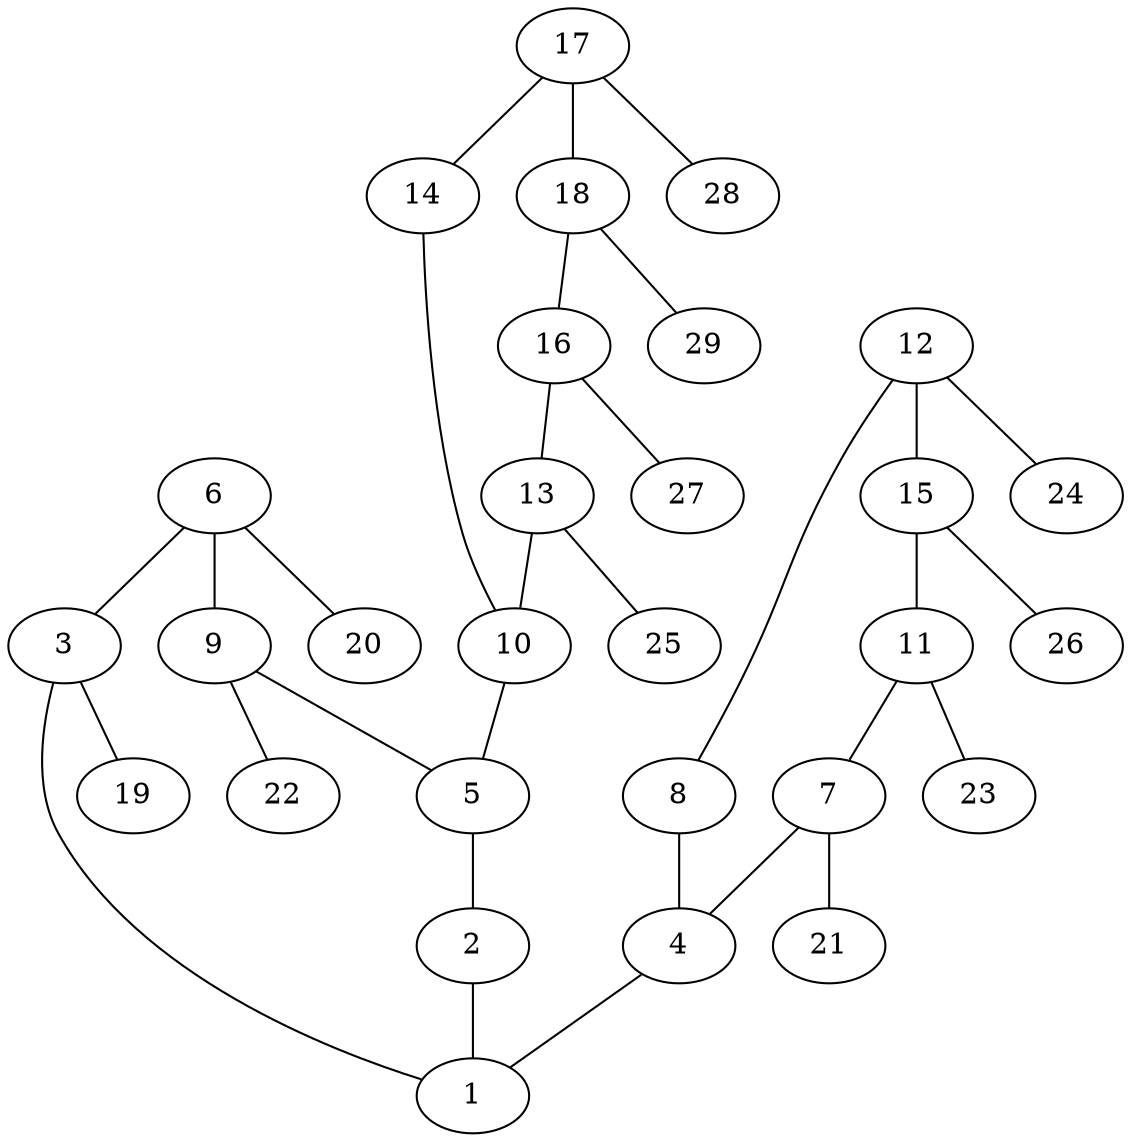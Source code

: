 graph molecule_1532 {
	1	 [chem=C];
	2	 [chem=N];
	2 -- 1	 [valence=2];
	3	 [chem=C];
	3 -- 1	 [valence=1];
	19	 [chem=H];
	3 -- 19	 [valence=1];
	4	 [chem=C];
	4 -- 1	 [valence=1];
	5	 [chem=C];
	5 -- 2	 [valence=1];
	6	 [chem=C];
	6 -- 3	 [valence=2];
	9	 [chem=C];
	6 -- 9	 [valence=1];
	20	 [chem=H];
	6 -- 20	 [valence=1];
	7	 [chem=C];
	7 -- 4	 [valence=2];
	21	 [chem=H];
	7 -- 21	 [valence=1];
	8	 [chem=N];
	8 -- 4	 [valence=1];
	9 -- 5	 [valence=2];
	22	 [chem=H];
	9 -- 22	 [valence=1];
	10	 [chem=C];
	10 -- 5	 [valence=1];
	11	 [chem=C];
	11 -- 7	 [valence=1];
	23	 [chem=H];
	11 -- 23	 [valence=1];
	12	 [chem=C];
	12 -- 8	 [valence=2];
	15	 [chem=C];
	12 -- 15	 [valence=1];
	24	 [chem=H];
	12 -- 24	 [valence=1];
	13	 [chem=C];
	13 -- 10	 [valence=2];
	25	 [chem=H];
	13 -- 25	 [valence=1];
	14	 [chem=N];
	14 -- 10	 [valence=1];
	15 -- 11	 [valence=2];
	26	 [chem=H];
	15 -- 26	 [valence=1];
	16	 [chem=C];
	16 -- 13	 [valence=1];
	27	 [chem=H];
	16 -- 27	 [valence=1];
	17	 [chem=C];
	17 -- 14	 [valence=2];
	18	 [chem=C];
	17 -- 18	 [valence=1];
	28	 [chem=H];
	17 -- 28	 [valence=1];
	18 -- 16	 [valence=2];
	29	 [chem=H];
	18 -- 29	 [valence=1];
}
